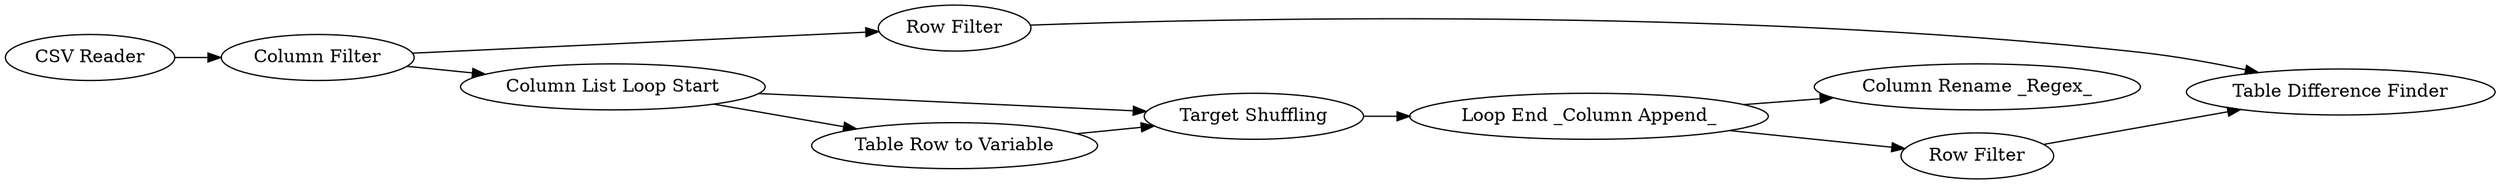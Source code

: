 digraph {
	"8883398875977680088_501" [label="Row Filter"]
	"8883398875977680088_497" [label="Loop End _Column Append_"]
	"8883398875977680088_483" [label="Column List Loop Start"]
	"8883398875977680088_502" [label="Column Filter"]
	"8883398875977680088_477" [label="Target Shuffling"]
	"8883398875977680088_487" [label="Column Rename _Regex_"]
	"8883398875977680088_500" [label="Table Difference Finder"]
	"8883398875977680088_498" [label="Table Row to Variable"]
	"8883398875977680088_488" [label="CSV Reader"]
	"8883398875977680088_499" [label="Row Filter"]
	"8883398875977680088_498" -> "8883398875977680088_477"
	"8883398875977680088_497" -> "8883398875977680088_487"
	"8883398875977680088_502" -> "8883398875977680088_501"
	"8883398875977680088_499" -> "8883398875977680088_500"
	"8883398875977680088_502" -> "8883398875977680088_483"
	"8883398875977680088_497" -> "8883398875977680088_499"
	"8883398875977680088_477" -> "8883398875977680088_497"
	"8883398875977680088_488" -> "8883398875977680088_502"
	"8883398875977680088_483" -> "8883398875977680088_477"
	"8883398875977680088_501" -> "8883398875977680088_500"
	"8883398875977680088_483" -> "8883398875977680088_498"
	rankdir=LR
}
